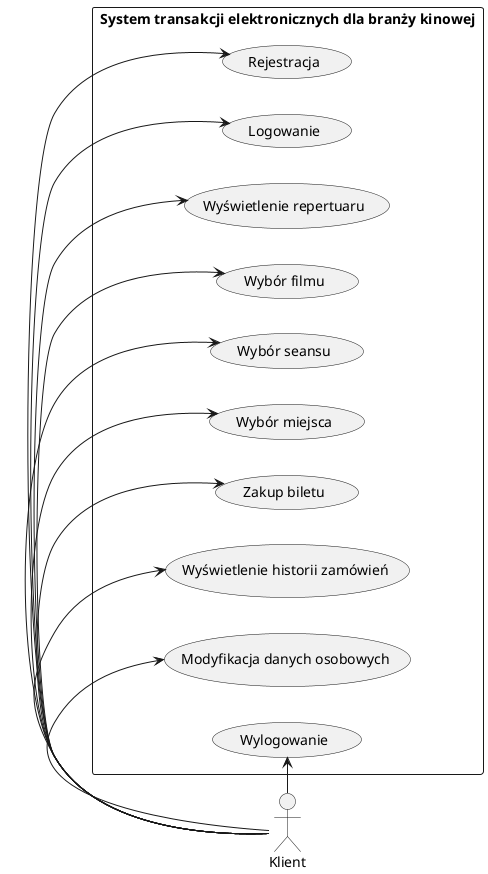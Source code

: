 @startuml usecase-user
left to right direction
actor Klient
rectangle "System transakcji elektronicznych dla branży kinowej" as system {
  Klient -> (Rejestracja)
  Klient -> (Logowanie)
  Klient -> (Wyświetlenie repertuaru)
  Klient -> (Wybór filmu)
  Klient -> (Wybór seansu)
  Klient -> (Wybór miejsca)
  Klient -> (Zakup biletu)
  Klient -> (Wyświetlenie historii zamówień)
  Klient -> (Modyfikacja danych osobowych)
  Klient -> (Wylogowanie)
}
@enduml